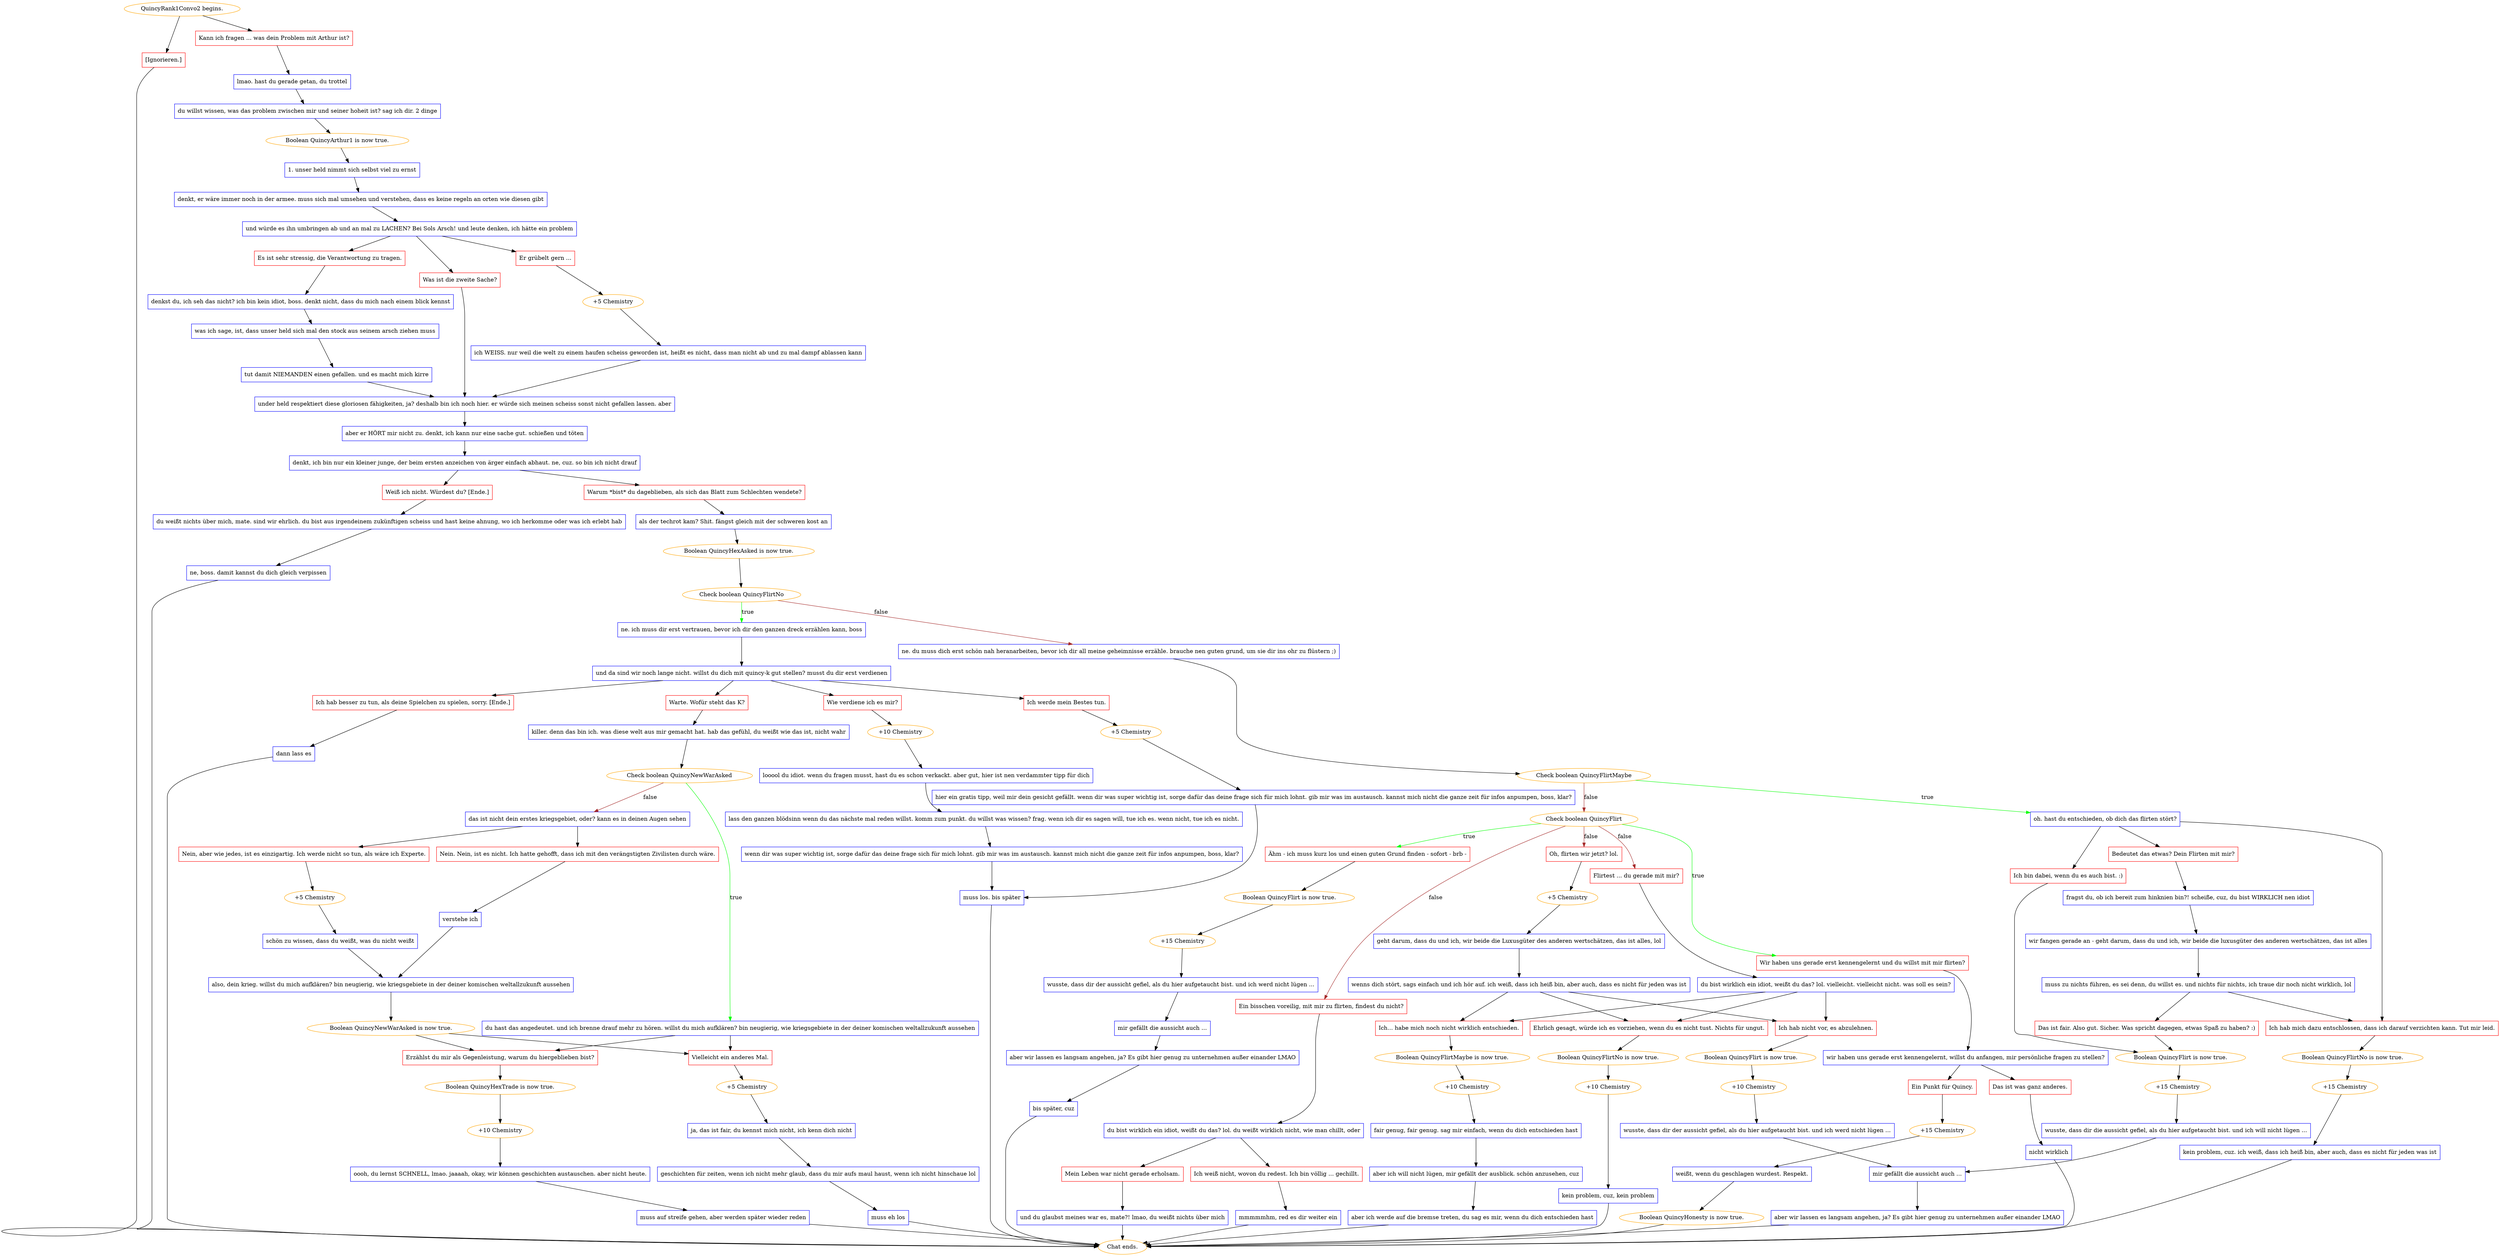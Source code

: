 digraph {
	"QuincyRank1Convo2 begins." [color=orange];
		"QuincyRank1Convo2 begins." -> j2452297190;
		"QuincyRank1Convo2 begins." -> j4221938618;
	j2452297190 [label="Kann ich fragen ... was dein Problem mit Arthur ist?",shape=box,color=red];
		j2452297190 -> j3751601621;
	j4221938618 [label="[Ignorieren.]",shape=box,color=red];
		j4221938618 -> "Chat ends.";
	j3751601621 [label="lmao. hast du gerade getan, du trottel",shape=box,color=blue];
		j3751601621 -> j3114806592;
	"Chat ends." [color=orange];
	j3114806592 [label="du willst wissen, was das problem zwischen mir und seiner hoheit ist? sag ich dir. 2 dinge",shape=box,color=blue];
		j3114806592 -> j568908656;
	j568908656 [label="Boolean QuincyArthur1 is now true.",color=orange];
		j568908656 -> j1836512519;
	j1836512519 [label="1. unser held nimmt sich selbst viel zu ernst",shape=box,color=blue];
		j1836512519 -> j2444618729;
	j2444618729 [label="denkt, er wäre immer noch in der armee. muss sich mal umsehen und verstehen, dass es keine regeln an orten wie diesen gibt",shape=box,color=blue];
		j2444618729 -> j1468238871;
	j1468238871 [label="und würde es ihn umbringen ab und an mal zu LACHEN? Bei Sols Arsch! und leute denken, ich hätte ein problem",shape=box,color=blue];
		j1468238871 -> j3586395545;
		j1468238871 -> j3786563574;
		j1468238871 -> j2929950702;
	j3586395545 [label="Es ist sehr stressig, die Verantwortung zu tragen.",shape=box,color=red];
		j3586395545 -> j1161800564;
	j3786563574 [label="Er grübelt gern ...",shape=box,color=red];
		j3786563574 -> j1160461397;
	j2929950702 [label="Was ist die zweite Sache?",shape=box,color=red];
		j2929950702 -> j2710786667;
	j1161800564 [label="denkst du, ich seh das nicht? ich bin kein idiot, boss. denkt nicht, dass du mich nach einem blick kennst",shape=box,color=blue];
		j1161800564 -> j2872331422;
	j1160461397 [label="+5 Chemistry",color=orange];
		j1160461397 -> j2713623488;
	j2710786667 [label="under held respektiert diese gloriosen fähigkeiten, ja? deshalb bin ich noch hier. er würde sich meinen scheiss sonst nicht gefallen lassen. aber",shape=box,color=blue];
		j2710786667 -> j1772490067;
	j2872331422 [label="was ich sage, ist, dass unser held sich mal den stock aus seinem arsch ziehen muss",shape=box,color=blue];
		j2872331422 -> j3576127651;
	j2713623488 [label="ich WEISS. nur weil die welt zu einem haufen scheiss geworden ist, heißt es nicht, dass man nicht ab und zu mal dampf ablassen kann",shape=box,color=blue];
		j2713623488 -> j2710786667;
	j1772490067 [label="aber er HÖRT mir nicht zu. denkt, ich kann nur eine sache gut. schießen und töten",shape=box,color=blue];
		j1772490067 -> j3239517758;
	j3576127651 [label="tut damit NIEMANDEN einen gefallen. und es macht mich kirre",shape=box,color=blue];
		j3576127651 -> j2710786667;
	j3239517758 [label="denkt, ich bin nur ein kleiner junge, der beim ersten anzeichen von ärger einfach abhaut. ne, cuz. so bin ich nicht drauf",shape=box,color=blue];
		j3239517758 -> j3565786049;
		j3239517758 -> j2922209458;
	j3565786049 [label="Warum *bist* du dageblieben, als sich das Blatt zum Schlechten wendete?",shape=box,color=red];
		j3565786049 -> j1984220428;
	j2922209458 [label="Weiß ich nicht. Würdest du? [Ende.]",shape=box,color=red];
		j2922209458 -> j1617812529;
	j1984220428 [label="als der techrot kam? Shit. fängst gleich mit der schweren kost an",shape=box,color=blue];
		j1984220428 -> j1401596010;
	j1617812529 [label="du weißt nichts über mich, mate. sind wir ehrlich. du bist aus irgendeinem zukünftigen scheiss und hast keine ahnung, wo ich herkomme oder was ich erlebt hab",shape=box,color=blue];
		j1617812529 -> j3146661880;
	j1401596010 [label="Boolean QuincyHexAsked is now true.",color=orange];
		j1401596010 -> j2047830210;
	j3146661880 [label="ne, boss. damit kannst du dich gleich verpissen",shape=box,color=blue];
		j3146661880 -> "Chat ends.";
	j2047830210 [label="Check boolean QuincyFlirtNo",color=orange];
		j2047830210 -> j429579215 [label=true,color=green];
		j2047830210 -> j1588353805 [label=false,color=brown];
	j429579215 [label="ne. ich muss dir erst vertrauen, bevor ich dir den ganzen dreck erzählen kann, boss",shape=box,color=blue];
		j429579215 -> j1187655142;
	j1588353805 [label="ne. du muss dich erst schön nah heranarbeiten, bevor ich dir all meine geheimnisse erzähle. brauche nen guten grund, um sie dir ins ohr zu flüstern ;)",shape=box,color=blue];
		j1588353805 -> j312864714;
	j1187655142 [label="und da sind wir noch lange nicht. willst du dich mit quincy-k gut stellen? musst du dir erst verdienen",shape=box,color=blue];
		j1187655142 -> j1981101646;
		j1187655142 -> j4182983572;
		j1187655142 -> j3498818699;
		j1187655142 -> j4000484962;
	j312864714 [label="Check boolean QuincyFlirtMaybe",color=orange];
		j312864714 -> j274382056 [label=true,color=green];
		j312864714 -> j1749849566 [label=false,color=brown];
	j1981101646 [label="Ich werde mein Bestes tun.",shape=box,color=red];
		j1981101646 -> j1249109730;
	j4182983572 [label="Wie verdiene ich es mir?",shape=box,color=red];
		j4182983572 -> j3032603821;
	j3498818699 [label="Warte. Wofür steht das K?",shape=box,color=red];
		j3498818699 -> j2396870437;
	j4000484962 [label="Ich hab besser zu tun, als deine Spielchen zu spielen, sorry. [Ende.]",shape=box,color=red];
		j4000484962 -> j1757010656;
	j274382056 [label="oh. hast du entschieden, ob dich das flirten stört?",shape=box,color=blue];
		j274382056 -> j1325716110;
		j274382056 -> j2163821501;
		j274382056 -> j838493171;
	j1749849566 [label="Check boolean QuincyFlirt",color=orange];
		j1749849566 -> j497517328 [label=true,color=green];
		j1749849566 -> j3801247225 [label=true,color=green];
		j1749849566 -> j3819227951 [label=false,color=brown];
		j1749849566 -> j706999747 [label=false,color=brown];
		j1749849566 -> j3612298499 [label=false,color=brown];
	j1249109730 [label="+5 Chemistry",color=orange];
		j1249109730 -> j1781571072;
	j3032603821 [label="+10 Chemistry",color=orange];
		j3032603821 -> j2373075742;
	j2396870437 [label="killer. denn das bin ich. was diese welt aus mir gemacht hat. hab das gefühl, du weißt wie das ist, nicht wahr",shape=box,color=blue];
		j2396870437 -> j1301339131;
	j1757010656 [label="dann lass es",shape=box,color=blue];
		j1757010656 -> "Chat ends.";
	j1325716110 [label="Bedeutet das etwas? Dein Flirten mit mir?",shape=box,color=red];
		j1325716110 -> j4056657961;
	j2163821501 [label="Ich bin dabei, wenn du es auch bist. :)",shape=box,color=red];
		j2163821501 -> j1832766689;
	j838493171 [label="Ich hab mich dazu entschlossen, dass ich darauf verzichten kann. Tut mir leid.",shape=box,color=red];
		j838493171 -> j3593561224;
	j497517328 [label="Ähm - ich muss kurz los und einen guten Grund finden - sofort - brb -",shape=box,color=red];
		j497517328 -> j1542646899;
	j3801247225 [label="Wir haben uns gerade erst kennengelernt und du willst mit mir flirten?",shape=box,color=red];
		j3801247225 -> j1240936272;
	j3819227951 [label="Ein bisschen voreilig, mit mir zu flirten, findest du nicht?",shape=box,color=red];
		j3819227951 -> j3666109459;
	j706999747 [label="Flirtest ... du gerade mit mir?",shape=box,color=red];
		j706999747 -> j2369401750;
	j3612298499 [label="Oh, flirten wir jetzt? lol.",shape=box,color=red];
		j3612298499 -> j3589238632;
	j1781571072 [label="hier ein gratis tipp, weil mir dein gesicht gefällt. wenn dir was super wichtig ist, sorge dafür das deine frage sich für mich lohnt. gib mir was im austausch. kannst mich nicht die ganze zeit für infos anpumpen, boss, klar?",shape=box,color=blue];
		j1781571072 -> j3205366428;
	j2373075742 [label="looool du idiot. wenn du fragen musst, hast du es schon verkackt. aber gut, hier ist nen verdammter tipp für dich",shape=box,color=blue];
		j2373075742 -> j1171186795;
	j1301339131 [label="Check boolean QuincyNewWarAsked",color=orange];
		j1301339131 -> j387931463 [label=true,color=green];
		j1301339131 -> j3770138772 [label=false,color=brown];
	j4056657961 [label="fragst du, ob ich bereit zum hinknien bin?! scheiße, cuz, du bist WIRKLICH nen idiot",shape=box,color=blue];
		j4056657961 -> j4110733890;
	j1832766689 [label="Boolean QuincyFlirt is now true.",color=orange];
		j1832766689 -> j749299288;
	j3593561224 [label="Boolean QuincyFlirtNo is now true.",color=orange];
		j3593561224 -> j945641111;
	j1542646899 [label="Boolean QuincyFlirt is now true.",color=orange];
		j1542646899 -> j2121773596;
	j1240936272 [label="wir haben uns gerade erst kennengelernt, willst du anfangen, mir persönliche fragen zu stellen?",shape=box,color=blue];
		j1240936272 -> j3687668563;
		j1240936272 -> j1913994223;
	j3666109459 [label="du bist wirklich ein idiot, weißt du das? lol. du weißt wirklich nicht, wie man chillt, oder",shape=box,color=blue];
		j3666109459 -> j1694413745;
		j3666109459 -> j2119706734;
	j2369401750 [label="du bist wirklich ein idiot, weißt du das? lol. vielleicht. vielleicht nicht. was soll es sein?",shape=box,color=blue];
		j2369401750 -> j2996347715;
		j2369401750 -> j798395615;
		j2369401750 -> j4277496025;
	j3589238632 [label="+5 Chemistry",color=orange];
		j3589238632 -> j2201593849;
	j3205366428 [label="muss los. bis später",shape=box,color=blue];
		j3205366428 -> "Chat ends.";
	j1171186795 [label="lass den ganzen blödsinn wenn du das nächste mal reden willst. komm zum punkt. du willst was wissen? frag. wenn ich dir es sagen will, tue ich es. wenn nicht, tue ich es nicht.",shape=box,color=blue];
		j1171186795 -> j2719795434;
	j387931463 [label="du hast das angedeutet. und ich brenne drauf mehr zu hören. willst du mich aufklären? bin neugierig, wie kriegsgebiete in der deiner komischen weltallzukunft aussehen",shape=box,color=blue];
		j387931463 -> j1369381616;
		j387931463 -> j2399020648;
	j3770138772 [label="das ist nicht dein erstes kriegsgebiet, oder? kann es in deinen Augen sehen",shape=box,color=blue];
		j3770138772 -> j174966192;
		j3770138772 -> j2090505767;
	j4110733890 [label="wir fangen gerade an - geht darum, dass du und ich, wir beide die luxusgüter des anderen wertschätzen, das ist alles",shape=box,color=blue];
		j4110733890 -> j3287363333;
	j749299288 [label="+15 Chemistry",color=orange];
		j749299288 -> j904180662;
	j945641111 [label="+15 Chemistry",color=orange];
		j945641111 -> j2035954346;
	j2121773596 [label="+15 Chemistry",color=orange];
		j2121773596 -> j2787262556;
	j3687668563 [label="Ein Punkt für Quincy.",shape=box,color=red];
		j3687668563 -> j2182856784;
	j1913994223 [label="Das ist was ganz anderes.",shape=box,color=red];
		j1913994223 -> j1354626883;
	j1694413745 [label="Mein Leben war nicht gerade erholsam.",shape=box,color=red];
		j1694413745 -> j2611262132;
	j2119706734 [label="Ich weiß nicht, wovon du redest. Ich bin völlig ... gechillt.",shape=box,color=red];
		j2119706734 -> j2106880253;
	j2996347715 [label="Ich hab nicht vor, es abzulehnen.",shape=box,color=red];
		j2996347715 -> j2419987361;
	j798395615 [label="Ich... habe mich noch nicht wirklich entschieden.",shape=box,color=red];
		j798395615 -> j4144512000;
	j4277496025 [label="Ehrlich gesagt, würde ich es vorziehen, wenn du es nicht tust. Nichts für ungut.",shape=box,color=red];
		j4277496025 -> j1264010840;
	j2201593849 [label="geht darum, dass du und ich, wir beide die Luxusgüter des anderen wertschätzen, das ist alles, lol",shape=box,color=blue];
		j2201593849 -> j3192566756;
	j2719795434 [label="wenn dir was super wichtig ist, sorge dafür das deine frage sich für mich lohnt. gib mir was im austausch. kannst mich nicht die ganze zeit für infos anpumpen, boss, klar?",shape=box,color=blue];
		j2719795434 -> j3205366428;
	j1369381616 [label="Erzählst du mir als Gegenleistung, warum du hiergeblieben bist?",shape=box,color=red];
		j1369381616 -> j637746533;
	j2399020648 [label="Vielleicht ein anderes Mal.",shape=box,color=red];
		j2399020648 -> j2076184379;
	j174966192 [label="Nein. Nein, ist es nicht. Ich hatte gehofft, dass ich mit den verängstigten Zivilisten durch wäre.",shape=box,color=red];
		j174966192 -> j2137383096;
	j2090505767 [label="Nein, aber wie jedes, ist es einzigartig. Ich werde nicht so tun, als wäre ich Experte.",shape=box,color=red];
		j2090505767 -> j4178269903;
	j3287363333 [label="muss zu nichts führen, es sei denn, du willst es. und nichts für nichts, ich traue dir noch nicht wirklich, lol",shape=box,color=blue];
		j3287363333 -> j3270989369;
		j3287363333 -> j838493171;
	j904180662 [label="wusste, dass dir die aussicht gefiel, als du hier aufgetaucht bist. und ich will nicht lügen ...",shape=box,color=blue];
		j904180662 -> j2038074762;
	j2035954346 [label="kein problem, cuz. ich weiß, dass ich heiß bin, aber auch, dass es nicht für jeden was ist",shape=box,color=blue];
		j2035954346 -> "Chat ends.";
	j2787262556 [label="wusste, dass dir der aussicht gefiel, als du hier aufgetaucht bist. und ich werd nicht lügen ...",shape=box,color=blue];
		j2787262556 -> j1789127970;
	j2182856784 [label="+15 Chemistry",color=orange];
		j2182856784 -> j2749138955;
	j1354626883 [label="nicht wirklich",shape=box,color=blue];
		j1354626883 -> "Chat ends.";
	j2611262132 [label="und du glaubst meines war es, mate?! lmao, du weißt nichts über mich",shape=box,color=blue];
		j2611262132 -> "Chat ends.";
	j2106880253 [label="mmmmmhm, red es dir weiter ein",shape=box,color=blue];
		j2106880253 -> "Chat ends.";
	j2419987361 [label="Boolean QuincyFlirt is now true.",color=orange];
		j2419987361 -> j1259226291;
	j4144512000 [label="Boolean QuincyFlirtMaybe is now true.",color=orange];
		j4144512000 -> j3338444299;
	j1264010840 [label="Boolean QuincyFlirtNo is now true.",color=orange];
		j1264010840 -> j3834407287;
	j3192566756 [label="wenns dich stört, sags einfach und ich hör auf. ich weiß, dass ich heiß bin, aber auch, dass es nicht für jeden was ist",shape=box,color=blue];
		j3192566756 -> j2996347715;
		j3192566756 -> j798395615;
		j3192566756 -> j4277496025;
	j637746533 [label="Boolean QuincyHexTrade is now true.",color=orange];
		j637746533 -> j2910646260;
	j2076184379 [label="+5 Chemistry",color=orange];
		j2076184379 -> j1892817385;
	j2137383096 [label="verstehe ich",shape=box,color=blue];
		j2137383096 -> j2158666743;
	j4178269903 [label="+5 Chemistry",color=orange];
		j4178269903 -> j4156023463;
	j3270989369 [label="Das ist fair. Also gut. Sicher. Was spricht dagegen, etwas Spaß zu haben? :)",shape=box,color=red];
		j3270989369 -> j1832766689;
	j2038074762 [label="mir gefällt die aussicht auch ...",shape=box,color=blue];
		j2038074762 -> j187294847;
	j1789127970 [label="mir gefällt die aussicht auch ...",shape=box,color=blue];
		j1789127970 -> j2522012745;
	j2749138955 [label="weißt, wenn du geschlagen wurdest. Respekt.",shape=box,color=blue];
		j2749138955 -> j4153838995;
	j1259226291 [label="+10 Chemistry",color=orange];
		j1259226291 -> j1666711336;
	j3338444299 [label="+10 Chemistry",color=orange];
		j3338444299 -> j1175530023;
	j3834407287 [label="+10 Chemistry",color=orange];
		j3834407287 -> j3720365796;
	j2910646260 [label="+10 Chemistry",color=orange];
		j2910646260 -> j3862964285;
	j1892817385 [label="ja, das ist fair, du kennst mich nicht, ich kenn dich nicht",shape=box,color=blue];
		j1892817385 -> j2482105999;
	j2158666743 [label="also, dein krieg. willst du mich aufklären? bin neugierig, wie kriegsgebiete in der deiner komischen weltallzukunft aussehen",shape=box,color=blue];
		j2158666743 -> j661393063;
	j4156023463 [label="schön zu wissen, dass du weißt, was du nicht weißt",shape=box,color=blue];
		j4156023463 -> j2158666743;
	j187294847 [label="aber wir lassen es langsam angehen, ja? Es gibt hier genug zu unternehmen außer einander LMAO",shape=box,color=blue];
		j187294847 -> "Chat ends.";
	j2522012745 [label="aber wir lassen es langsam angehen, ja? Es gibt hier genug zu unternehmen außer einander LMAO",shape=box,color=blue];
		j2522012745 -> j1732094565;
	j4153838995 [label="Boolean QuincyHonesty is now true.",color=orange];
		j4153838995 -> "Chat ends.";
	j1666711336 [label="wusste, dass dir der aussicht gefiel, als du hier aufgetaucht bist. und ich werd nicht lügen ...",shape=box,color=blue];
		j1666711336 -> j2038074762;
	j1175530023 [label="fair genug, fair genug. sag mir einfach, wenn du dich entschieden hast",shape=box,color=blue];
		j1175530023 -> j20117262;
	j3720365796 [label="kein problem, cuz, kein problem",shape=box,color=blue];
		j3720365796 -> "Chat ends.";
	j3862964285 [label="oooh, du lernst SCHNELL, lmao. jaaaah, okay, wir können geschichten austauschen. aber nicht heute.",shape=box,color=blue];
		j3862964285 -> j3628129701;
	j2482105999 [label="geschichten für zeiten, wenn ich nicht mehr glaub, dass du mir aufs maul haust, wenn ich nicht hinschaue lol",shape=box,color=blue];
		j2482105999 -> j511914066;
	j661393063 [label="Boolean QuincyNewWarAsked is now true.",color=orange];
		j661393063 -> j1369381616;
		j661393063 -> j2399020648;
	j1732094565 [label="bis später, cuz",shape=box,color=blue];
		j1732094565 -> "Chat ends.";
	j20117262 [label="aber ich will nicht lügen, mir gefällt der ausblick. schön anzusehen, cuz",shape=box,color=blue];
		j20117262 -> j3862231395;
	j3628129701 [label="muss auf streife gehen, aber werden später wieder reden",shape=box,color=blue];
		j3628129701 -> "Chat ends.";
	j511914066 [label="muss eh los",shape=box,color=blue];
		j511914066 -> "Chat ends.";
	j3862231395 [label="aber ich werde auf die bremse treten, du sag es mir, wenn du dich entschieden hast",shape=box,color=blue];
		j3862231395 -> "Chat ends.";
}